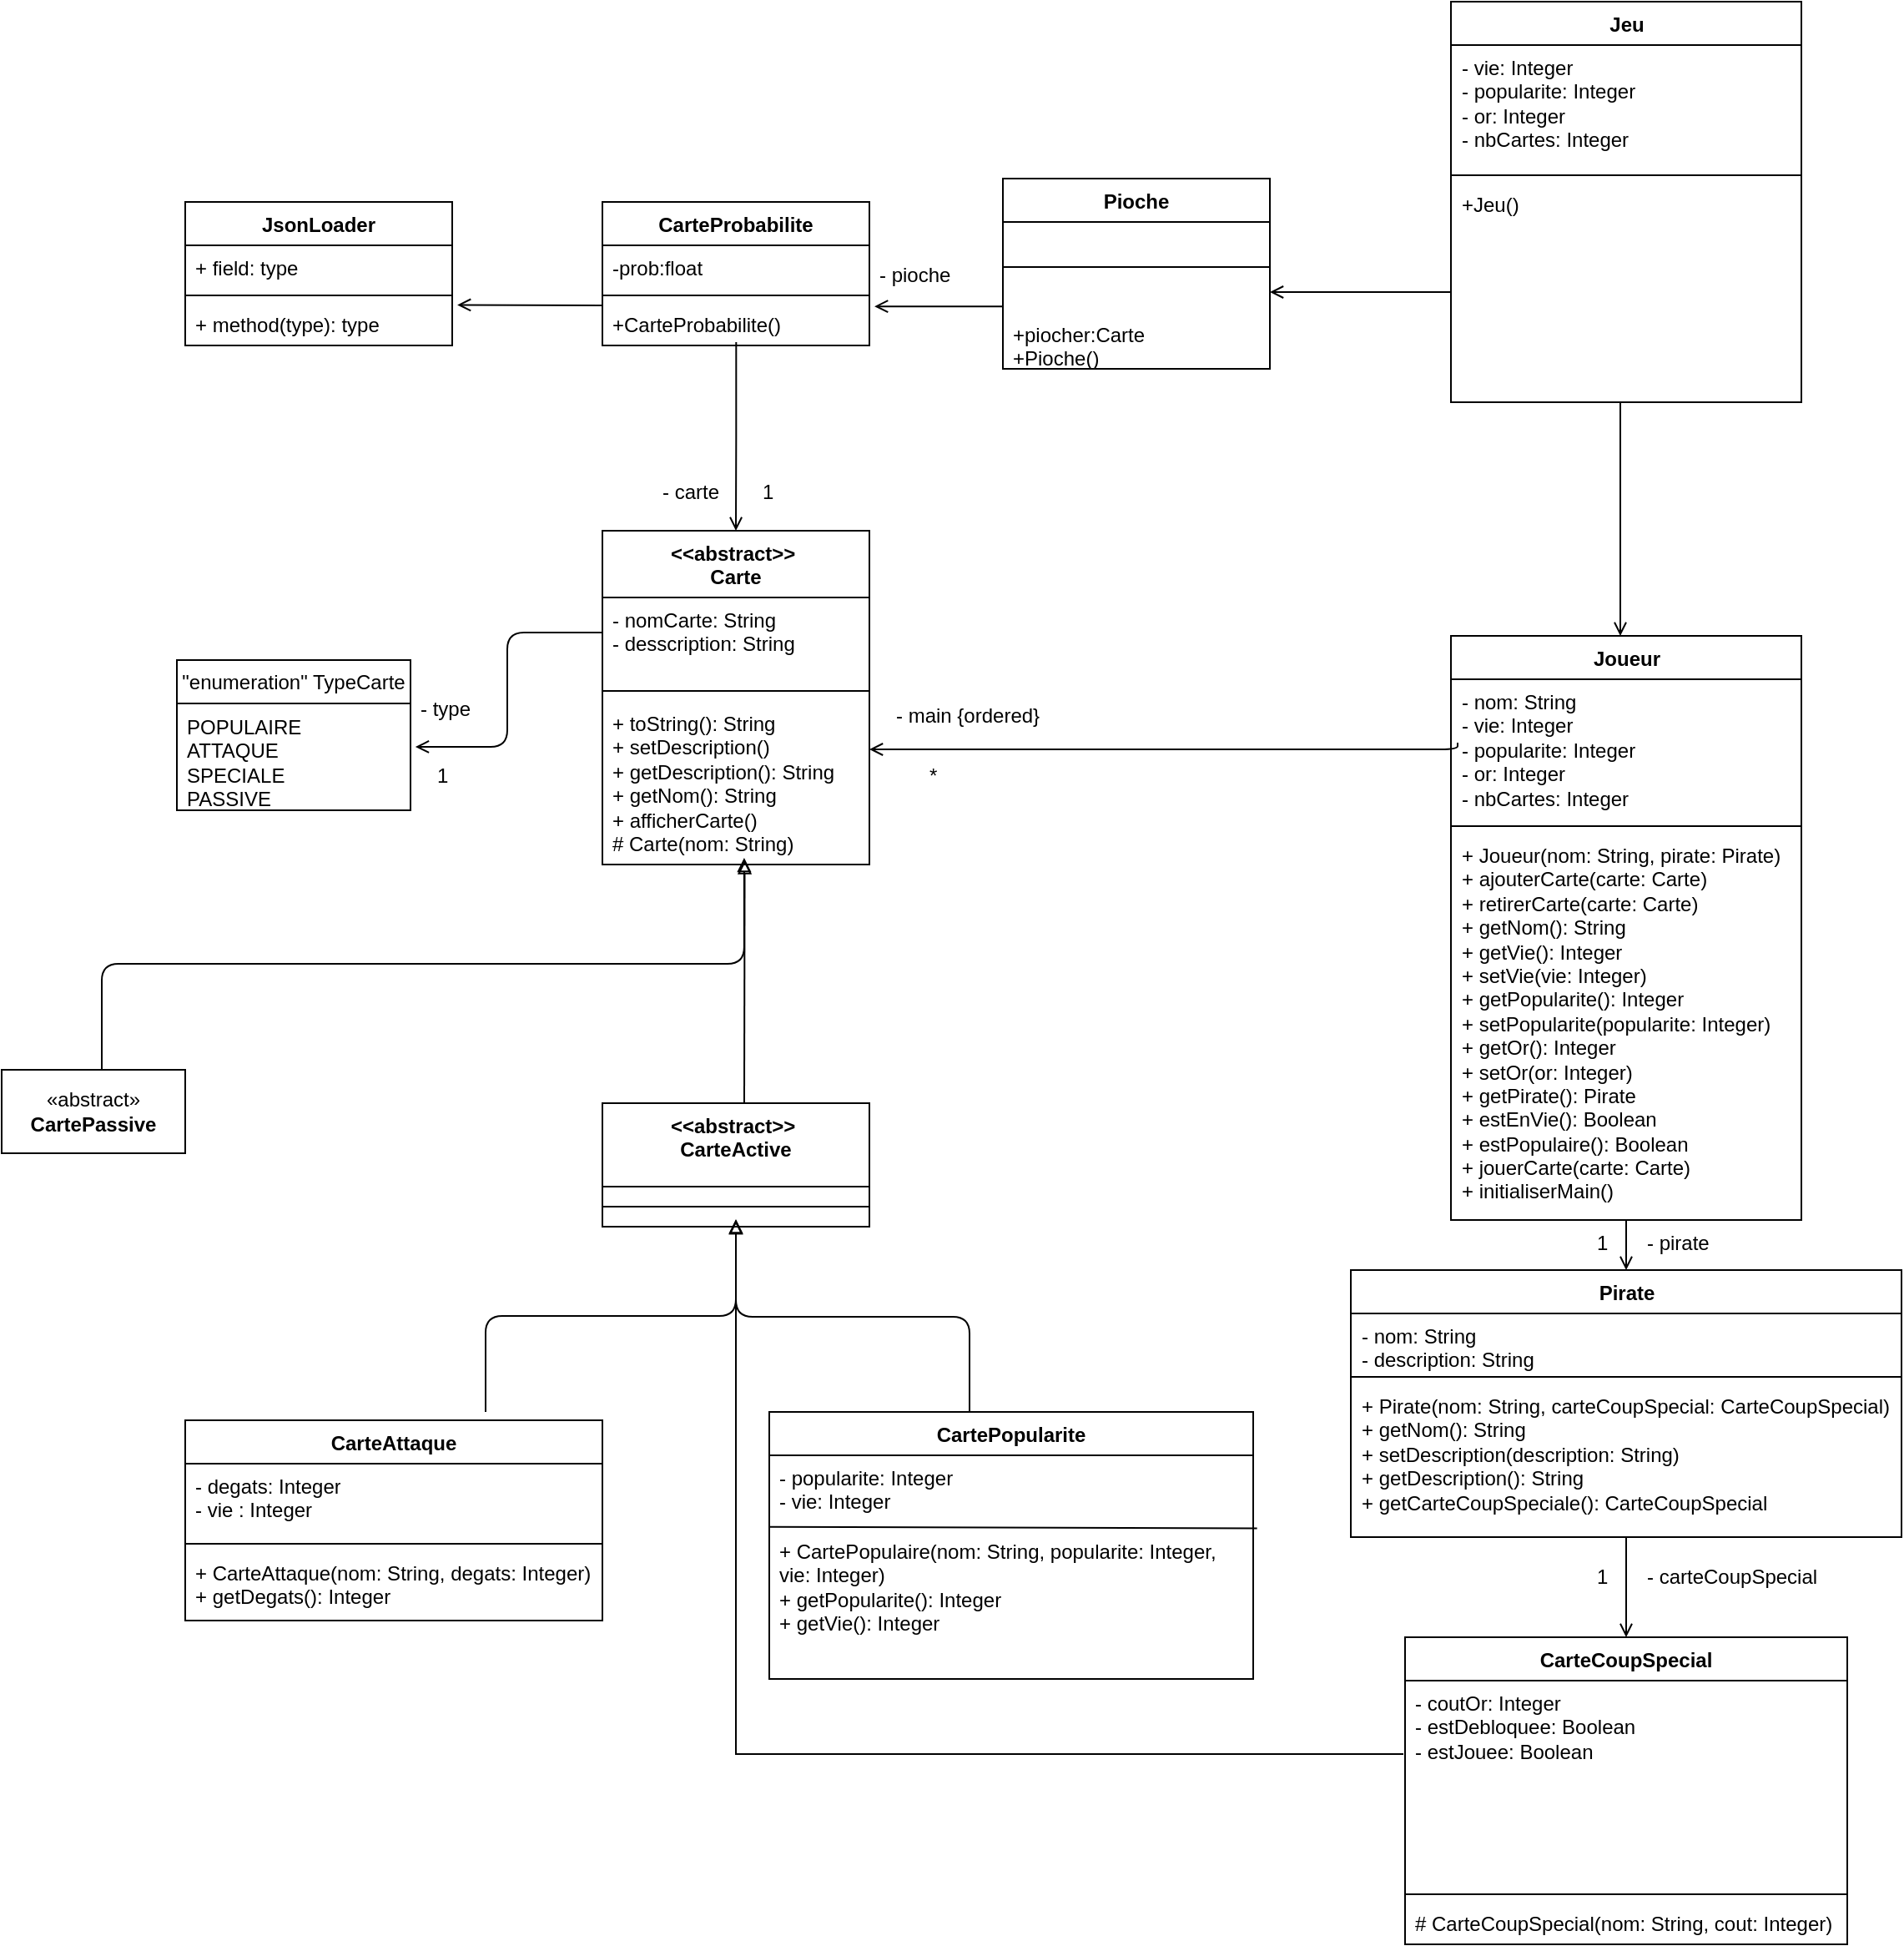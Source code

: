 <mxfile version="26.2.10">
  <diagram id="MUCnD-5GdALZmcKA7I_u" name="Page-1">
    <mxGraphModel dx="1415" dy="1837" grid="1" gridSize="10" guides="1" tooltips="1" connect="1" arrows="1" fold="1" page="1" pageScale="1" pageWidth="827" pageHeight="1169" math="0" shadow="0">
      <root>
        <mxCell id="0" />
        <mxCell id="1" parent="0" />
        <mxCell id="25" style="edgeStyle=elbowEdgeStyle;html=1;entryX=0.5;entryY=0;entryDx=0;entryDy=0;elbow=vertical;startArrow=block;startFill=0;endArrow=none;endFill=0;exitX=0.531;exitY=0.959;exitDx=0;exitDy=0;exitPerimeter=0;" parent="1" source="5" edge="1">
          <mxGeometry relative="1" as="geometry">
            <mxPoint x="355" y="170" as="sourcePoint" />
            <mxPoint x="-30" y="300" as="targetPoint" />
          </mxGeometry>
        </mxCell>
        <mxCell id="2" value="&amp;lt;&amp;lt;abstract&amp;gt;&amp;gt;&amp;nbsp;&lt;div&gt;&lt;span style=&quot;background-color: transparent; color: light-dark(rgb(0, 0, 0), rgb(255, 255, 255));&quot;&gt;Carte&lt;/span&gt;&lt;/div&gt;" style="swimlane;fontStyle=1;align=center;verticalAlign=top;childLayout=stackLayout;horizontal=1;startSize=40;horizontalStack=0;resizeParent=1;resizeParentMax=0;resizeLast=0;collapsible=1;marginBottom=0;whiteSpace=wrap;html=1;" parent="1" vertex="1">
          <mxGeometry x="270" y="-23" width="160" height="200" as="geometry">
            <mxRectangle x="270" y="10" width="70" height="30" as="alternateBounds" />
          </mxGeometry>
        </mxCell>
        <mxCell id="3" value="- nomCarte: String&lt;div&gt;- desscription: String&lt;/div&gt;" style="text;strokeColor=none;fillColor=none;align=left;verticalAlign=top;spacingLeft=4;spacingRight=4;overflow=hidden;rotatable=0;points=[[0,0.5],[1,0.5]];portConstraint=eastwest;whiteSpace=wrap;html=1;" parent="2" vertex="1">
          <mxGeometry y="40" width="160" height="50" as="geometry" />
        </mxCell>
        <mxCell id="4" value="" style="line;strokeWidth=1;fillColor=none;align=left;verticalAlign=middle;spacingTop=-1;spacingLeft=3;spacingRight=3;rotatable=0;labelPosition=right;points=[];portConstraint=eastwest;strokeColor=inherit;" parent="2" vertex="1">
          <mxGeometry y="90" width="160" height="12" as="geometry" />
        </mxCell>
        <mxCell id="5" value="+ toString(): String&lt;div&gt;+ setDescription()&lt;br&gt;+ getDescripti&lt;span style=&quot;background-color: transparent;&quot;&gt;on(): String&lt;/span&gt;&lt;/div&gt;&lt;div&gt;+ getNom(): String&lt;/div&gt;&lt;div&gt;+ afficherCarte()&lt;/div&gt;&lt;div&gt;# Carte(nom: String)&lt;/div&gt;" style="text;strokeColor=none;fillColor=none;align=left;verticalAlign=top;spacingLeft=4;spacingRight=4;overflow=hidden;rotatable=0;points=[[0,0.5],[1,0.5]];portConstraint=eastwest;whiteSpace=wrap;html=1;" parent="2" vertex="1">
          <mxGeometry y="102" width="160" height="98" as="geometry" />
        </mxCell>
        <mxCell id="41" style="edgeStyle=none;html=1;entryX=0.5;entryY=0;entryDx=0;entryDy=0;endArrow=open;endFill=0;" parent="1" source="7" target="11" edge="1">
          <mxGeometry relative="1" as="geometry" />
        </mxCell>
        <mxCell id="7" value="Joueur" style="swimlane;fontStyle=1;align=center;verticalAlign=top;childLayout=stackLayout;horizontal=1;startSize=26;horizontalStack=0;resizeParent=1;resizeParentMax=0;resizeLast=0;collapsible=1;marginBottom=0;whiteSpace=wrap;html=1;" parent="1" vertex="1">
          <mxGeometry x="778.5" y="40" width="210" height="350" as="geometry" />
        </mxCell>
        <mxCell id="8" value="&lt;div&gt;- nom: String&lt;/div&gt;- vie: Integer&lt;div&gt;- popularite: Integer&lt;/div&gt;&lt;div&gt;- or: Integer&lt;/div&gt;&lt;div&gt;- nbCartes: Integer&lt;/div&gt;" style="text;strokeColor=none;fillColor=none;align=left;verticalAlign=top;spacingLeft=4;spacingRight=4;overflow=hidden;rotatable=0;points=[[0,0.5],[1,0.5]];portConstraint=eastwest;whiteSpace=wrap;html=1;" parent="7" vertex="1">
          <mxGeometry y="26" width="210" height="84" as="geometry" />
        </mxCell>
        <mxCell id="9" value="" style="line;strokeWidth=1;fillColor=none;align=left;verticalAlign=middle;spacingTop=-1;spacingLeft=3;spacingRight=3;rotatable=0;labelPosition=right;points=[];portConstraint=eastwest;strokeColor=inherit;" parent="7" vertex="1">
          <mxGeometry y="110" width="210" height="8" as="geometry" />
        </mxCell>
        <mxCell id="10" value="+ Joueur(nom: String, pirate: Pirate)&lt;div&gt;+ ajouterCarte(carte: Carte)&lt;/div&gt;&lt;div&gt;+ retirerCarte(carte: Carte)&lt;/div&gt;&lt;div&gt;+ getNom(): String&lt;/div&gt;&lt;div&gt;+ getVie(): Integer&lt;/div&gt;&lt;div&gt;+ setVie(vie: Integer)&lt;/div&gt;&lt;div&gt;+ getPopularite(): Integer&lt;/div&gt;&lt;div&gt;+ setPopularite(popularite: Integer)&lt;/div&gt;&lt;div&gt;+ getOr(): Integer&lt;/div&gt;&lt;div&gt;+ setOr(or: Integer)&lt;/div&gt;&lt;div&gt;+ getPirate(): Pirate&lt;/div&gt;&lt;div&gt;+ estEnVie(): Boolean&lt;/div&gt;&lt;div&gt;+ estPopulaire(): Boolean&lt;/div&gt;&lt;div&gt;+ jouerCarte(carte: Carte)&lt;/div&gt;&lt;div&gt;+ initialiserMain()&lt;/div&gt;" style="text;strokeColor=none;fillColor=none;align=left;verticalAlign=top;spacingLeft=4;spacingRight=4;overflow=hidden;rotatable=0;points=[[0,0.5],[1,0.5]];portConstraint=eastwest;whiteSpace=wrap;html=1;" parent="7" vertex="1">
          <mxGeometry y="118" width="210" height="232" as="geometry" />
        </mxCell>
        <mxCell id="49" style="edgeStyle=none;html=1;endArrow=open;endFill=0;" parent="1" source="11" target="45" edge="1">
          <mxGeometry relative="1" as="geometry" />
        </mxCell>
        <mxCell id="11" value="Pirate" style="swimlane;fontStyle=1;align=center;verticalAlign=top;childLayout=stackLayout;horizontal=1;startSize=26;horizontalStack=0;resizeParent=1;resizeParentMax=0;resizeLast=0;collapsible=1;marginBottom=0;whiteSpace=wrap;html=1;" parent="1" vertex="1">
          <mxGeometry x="718.5" y="420" width="330" height="160" as="geometry" />
        </mxCell>
        <mxCell id="12" value="- nom: String&lt;div&gt;- description: String&lt;/div&gt;" style="text;strokeColor=none;fillColor=none;align=left;verticalAlign=top;spacingLeft=4;spacingRight=4;overflow=hidden;rotatable=0;points=[[0,0.5],[1,0.5]];portConstraint=eastwest;whiteSpace=wrap;html=1;" parent="11" vertex="1">
          <mxGeometry y="26" width="330" height="34" as="geometry" />
        </mxCell>
        <mxCell id="13" value="" style="line;strokeWidth=1;fillColor=none;align=left;verticalAlign=middle;spacingTop=-1;spacingLeft=3;spacingRight=3;rotatable=0;labelPosition=right;points=[];portConstraint=eastwest;strokeColor=inherit;" parent="11" vertex="1">
          <mxGeometry y="60" width="330" height="8" as="geometry" />
        </mxCell>
        <mxCell id="14" value="+ Pirate(nom: String, carteCoupSpecial: CarteCoupSpecial)&lt;div&gt;+ getNom(): String&lt;br&gt;+ setDescription(description: String)&lt;br&gt;+ getDescription(): String&lt;/div&gt;&lt;div&gt;+ getCarteCoupSpeciale(): CarteCoupSpecial&lt;/div&gt;&lt;div&gt;&lt;br&gt;&lt;/div&gt;" style="text;strokeColor=none;fillColor=none;align=left;verticalAlign=top;spacingLeft=4;spacingRight=4;overflow=hidden;rotatable=0;points=[[0,0.5],[1,0.5]];portConstraint=eastwest;whiteSpace=wrap;html=1;" parent="11" vertex="1">
          <mxGeometry y="68" width="330" height="92" as="geometry" />
        </mxCell>
        <mxCell id="16" value="«abstract»&lt;br&gt;&lt;b&gt;CartePassive&lt;/b&gt;" style="html=1;whiteSpace=wrap;" parent="1" vertex="1">
          <mxGeometry x="-90" y="300" width="110" height="50" as="geometry" />
        </mxCell>
        <mxCell id="18" value="&quot;enumeration&quot; TypeCarte" style="swimlane;fontStyle=0;childLayout=stackLayout;horizontal=1;startSize=26;fillColor=none;horizontalStack=0;resizeParent=1;resizeParentMax=0;resizeLast=0;collapsible=1;marginBottom=0;whiteSpace=wrap;html=1;" parent="1" vertex="1">
          <mxGeometry x="15" y="54.5" width="140" height="90" as="geometry" />
        </mxCell>
        <mxCell id="21" value="POPULAIRE&lt;br&gt;ATTAQUE&lt;div&gt;SPECIALE&lt;/div&gt;&lt;div&gt;PASSIVE&lt;/div&gt;" style="text;strokeColor=none;fillColor=none;align=left;verticalAlign=top;spacingLeft=4;spacingRight=4;overflow=hidden;rotatable=0;points=[[0,0.5],[1,0.5]];portConstraint=eastwest;whiteSpace=wrap;html=1;" parent="18" vertex="1">
          <mxGeometry y="26" width="140" height="64" as="geometry" />
        </mxCell>
        <mxCell id="22" style="edgeStyle=orthogonalEdgeStyle;html=1;entryX=1.021;entryY=0.406;entryDx=0;entryDy=0;entryPerimeter=0;endArrow=open;endFill=0;" parent="1" source="3" target="21" edge="1">
          <mxGeometry relative="1" as="geometry">
            <Array as="points">
              <mxPoint x="213" y="38" />
              <mxPoint x="213" y="107" />
            </Array>
          </mxGeometry>
        </mxCell>
        <mxCell id="23" value="- type" style="text;strokeColor=none;fillColor=none;align=left;verticalAlign=top;spacingLeft=4;spacingRight=4;overflow=hidden;rotatable=0;points=[[0,0.5],[1,0.5]];portConstraint=eastwest;whiteSpace=wrap;html=1;" parent="1" vertex="1">
          <mxGeometry x="155" y="70" width="100" height="26" as="geometry" />
        </mxCell>
        <mxCell id="33" style="edgeStyle=elbowEdgeStyle;html=1;entryX=0.5;entryY=1;entryDx=0;entryDy=0;elbow=vertical;endArrow=block;endFill=0;" parent="1" edge="1">
          <mxGeometry relative="1" as="geometry">
            <mxPoint x="200" y="505" as="sourcePoint" />
            <mxPoint x="350" y="389.5" as="targetPoint" />
          </mxGeometry>
        </mxCell>
        <mxCell id="29" value="CarteAttaque" style="swimlane;fontStyle=1;align=center;verticalAlign=top;childLayout=stackLayout;horizontal=1;startSize=26;horizontalStack=0;resizeParent=1;resizeParentMax=0;resizeLast=0;collapsible=1;marginBottom=0;whiteSpace=wrap;html=1;" parent="1" vertex="1">
          <mxGeometry x="20" y="510" width="250" height="120" as="geometry" />
        </mxCell>
        <mxCell id="30" value="&lt;div&gt;- degats: Integer&lt;br&gt;- vie : Integer&lt;/div&gt;" style="text;strokeColor=none;fillColor=none;align=left;verticalAlign=top;spacingLeft=4;spacingRight=4;overflow=hidden;rotatable=0;points=[[0,0.5],[1,0.5]];portConstraint=eastwest;whiteSpace=wrap;html=1;" parent="29" vertex="1">
          <mxGeometry y="26" width="250" height="44" as="geometry" />
        </mxCell>
        <mxCell id="31" value="" style="line;strokeWidth=1;fillColor=none;align=left;verticalAlign=middle;spacingTop=-1;spacingLeft=3;spacingRight=3;rotatable=0;labelPosition=right;points=[];portConstraint=eastwest;strokeColor=inherit;" parent="29" vertex="1">
          <mxGeometry y="70" width="250" height="8" as="geometry" />
        </mxCell>
        <mxCell id="32" value="+ CarteAttaque(nom: String, degats: Integer)&lt;br&gt;+ getDegats(): Integer" style="text;strokeColor=none;fillColor=none;align=left;verticalAlign=top;spacingLeft=4;spacingRight=4;overflow=hidden;rotatable=0;points=[[0,0.5],[1,0.5]];portConstraint=eastwest;whiteSpace=wrap;html=1;" parent="29" vertex="1">
          <mxGeometry y="78" width="250" height="42" as="geometry" />
        </mxCell>
        <mxCell id="34" value="CartePopularite" style="swimlane;fontStyle=1;align=center;verticalAlign=top;childLayout=stackLayout;horizontal=1;startSize=26;horizontalStack=0;resizeParent=1;resizeParentMax=0;resizeLast=0;collapsible=1;marginBottom=0;whiteSpace=wrap;html=1;" parent="1" vertex="1">
          <mxGeometry x="370" y="505" width="290" height="160" as="geometry" />
        </mxCell>
        <mxCell id="35" value="- popularite: Integer&lt;br&gt;- vie: Integer" style="text;strokeColor=none;fillColor=none;align=left;verticalAlign=top;spacingLeft=4;spacingRight=4;overflow=hidden;rotatable=0;points=[[0,0.5],[1,0.5]];portConstraint=eastwest;whiteSpace=wrap;html=1;" parent="34" vertex="1">
          <mxGeometry y="26" width="290" height="44" as="geometry" />
        </mxCell>
        <mxCell id="NdFlnT58qj-WTWeyRmvI-71" value="" style="endArrow=none;html=1;rounded=0;entryX=1.008;entryY=-0.003;entryDx=0;entryDy=0;entryPerimeter=0;" parent="34" target="37" edge="1">
          <mxGeometry width="50" height="50" relative="1" as="geometry">
            <mxPoint y="68.82" as="sourcePoint" />
            <mxPoint x="340" y="68.82" as="targetPoint" />
          </mxGeometry>
        </mxCell>
        <mxCell id="36" value="" style="line;strokeWidth=1;fillColor=none;align=left;verticalAlign=middle;spacingTop=-1;spacingLeft=3;spacingRight=3;rotatable=0;labelPosition=right;points=[];portConstraint=eastwest;strokeColor=inherit;" parent="34" vertex="1">
          <mxGeometry y="70" width="290" as="geometry" />
        </mxCell>
        <mxCell id="37" value="+ CartePopulaire(nom: String, popularite: Integer, vie: Integer)&lt;br&gt;+ getPopularite(): Integer&lt;br&gt;+ getVie(): Integer" style="text;strokeColor=none;fillColor=none;align=left;verticalAlign=top;spacingLeft=4;spacingRight=4;overflow=hidden;rotatable=0;points=[[0,0.5],[1,0.5]];portConstraint=eastwest;whiteSpace=wrap;html=1;" parent="34" vertex="1">
          <mxGeometry y="70" width="290" height="90" as="geometry" />
        </mxCell>
        <mxCell id="39" style="edgeStyle=elbowEdgeStyle;html=1;endArrow=open;endFill=0;elbow=vertical;exitX=0;exitY=0.5;exitDx=0;exitDy=0;" parent="1" target="5" edge="1">
          <mxGeometry relative="1" as="geometry">
            <mxPoint x="782.5" y="104" as="sourcePoint" />
            <mxPoint x="434.64" y="98.696" as="targetPoint" />
            <Array as="points">
              <mxPoint x="614" y="108" />
            </Array>
          </mxGeometry>
        </mxCell>
        <mxCell id="40" value="- main {ordered}" style="text;strokeColor=none;fillColor=none;align=left;verticalAlign=top;spacingLeft=4;spacingRight=4;overflow=hidden;rotatable=0;points=[[0,0.5],[1,0.5]];portConstraint=eastwest;whiteSpace=wrap;html=1;" parent="1" vertex="1">
          <mxGeometry x="440" y="74" width="100" height="26" as="geometry" />
        </mxCell>
        <mxCell id="44" value="- pirate" style="text;strokeColor=none;fillColor=none;align=left;verticalAlign=top;spacingLeft=4;spacingRight=4;overflow=hidden;rotatable=0;points=[[0,0.5],[1,0.5]];portConstraint=eastwest;whiteSpace=wrap;html=1;" parent="1" vertex="1">
          <mxGeometry x="890" y="390" width="63" height="26" as="geometry" />
        </mxCell>
        <mxCell id="45" value="CarteCoupSpecial" style="swimlane;fontStyle=1;align=center;verticalAlign=top;childLayout=stackLayout;horizontal=1;startSize=26;horizontalStack=0;resizeParent=1;resizeParentMax=0;resizeLast=0;collapsible=1;marginBottom=0;whiteSpace=wrap;html=1;" parent="1" vertex="1">
          <mxGeometry x="751" y="640" width="265" height="184" as="geometry" />
        </mxCell>
        <mxCell id="46" value="- coutOr: Integer&lt;div&gt;- estDebloquee: Boolean&lt;br&gt;- estJouee: Boolean&lt;/div&gt;" style="text;strokeColor=none;fillColor=none;align=left;verticalAlign=top;spacingLeft=4;spacingRight=4;overflow=hidden;rotatable=0;points=[[0,0.5],[1,0.5]];portConstraint=eastwest;whiteSpace=wrap;html=1;" parent="45" vertex="1">
          <mxGeometry y="26" width="265" height="124" as="geometry" />
        </mxCell>
        <mxCell id="47" value="" style="line;strokeWidth=1;fillColor=none;align=left;verticalAlign=middle;spacingTop=-1;spacingLeft=3;spacingRight=3;rotatable=0;labelPosition=right;points=[];portConstraint=eastwest;strokeColor=inherit;" parent="45" vertex="1">
          <mxGeometry y="150" width="265" height="8" as="geometry" />
        </mxCell>
        <mxCell id="48" value="# CarteCoupSpecial(nom: String, cout: Integer)" style="text;strokeColor=none;fillColor=none;align=left;verticalAlign=top;spacingLeft=4;spacingRight=4;overflow=hidden;rotatable=0;points=[[0,0.5],[1,0.5]];portConstraint=eastwest;whiteSpace=wrap;html=1;" parent="45" vertex="1">
          <mxGeometry y="158" width="265" height="26" as="geometry" />
        </mxCell>
        <mxCell id="50" value="- carteCoupSpecial" style="text;strokeColor=none;fillColor=none;align=left;verticalAlign=top;spacingLeft=4;spacingRight=4;overflow=hidden;rotatable=0;points=[[0,0.5],[1,0.5]];portConstraint=eastwest;whiteSpace=wrap;html=1;" parent="1" vertex="1">
          <mxGeometry x="890" y="590" width="113" height="26" as="geometry" />
        </mxCell>
        <mxCell id="NdFlnT58qj-WTWeyRmvI-62" value="&amp;lt;&amp;lt;abstract&amp;gt;&amp;gt;&amp;nbsp;&lt;div&gt;CarteActive&lt;div&gt;&lt;br&gt;&lt;/div&gt;&lt;/div&gt;" style="swimlane;fontStyle=1;align=center;verticalAlign=top;childLayout=stackLayout;horizontal=1;startSize=50;horizontalStack=0;resizeParent=1;resizeParentMax=0;resizeLast=0;collapsible=1;marginBottom=0;whiteSpace=wrap;html=1;" parent="1" vertex="1">
          <mxGeometry x="270" y="320" width="160" height="74" as="geometry" />
        </mxCell>
        <mxCell id="NdFlnT58qj-WTWeyRmvI-64" value="" style="line;strokeWidth=1;fillColor=none;align=left;verticalAlign=middle;spacingTop=-1;spacingLeft=3;spacingRight=3;rotatable=0;labelPosition=right;points=[];portConstraint=eastwest;strokeColor=inherit;" parent="NdFlnT58qj-WTWeyRmvI-62" vertex="1">
          <mxGeometry y="50" width="160" height="24" as="geometry" />
        </mxCell>
        <mxCell id="NdFlnT58qj-WTWeyRmvI-77" style="edgeStyle=elbowEdgeStyle;html=1;elbow=vertical;endArrow=block;endFill=0;" parent="1" edge="1">
          <mxGeometry relative="1" as="geometry">
            <mxPoint x="490" y="505.5" as="sourcePoint" />
            <mxPoint x="350" y="390" as="targetPoint" />
          </mxGeometry>
        </mxCell>
        <mxCell id="NdFlnT58qj-WTWeyRmvI-78" value="1" style="text;strokeColor=none;fillColor=none;align=left;verticalAlign=top;spacingLeft=4;spacingRight=4;overflow=hidden;rotatable=0;points=[[0,0.5],[1,0.5]];portConstraint=eastwest;whiteSpace=wrap;html=1;" parent="1" vertex="1">
          <mxGeometry x="860" y="390" width="20" height="26" as="geometry" />
        </mxCell>
        <mxCell id="NdFlnT58qj-WTWeyRmvI-79" value="1" style="text;strokeColor=none;fillColor=none;align=left;verticalAlign=top;spacingLeft=4;spacingRight=4;overflow=hidden;rotatable=0;points=[[0,0.5],[1,0.5]];portConstraint=eastwest;whiteSpace=wrap;html=1;" parent="1" vertex="1">
          <mxGeometry x="860" y="590" width="20" height="26" as="geometry" />
        </mxCell>
        <mxCell id="NdFlnT58qj-WTWeyRmvI-84" style="edgeStyle=none;html=1;endArrow=block;endFill=0;entryX=0.533;entryY=0.972;entryDx=0;entryDy=0;entryPerimeter=0;" parent="1" target="5" edge="1">
          <mxGeometry relative="1" as="geometry">
            <mxPoint x="355" y="320" as="sourcePoint" />
            <mxPoint x="354" y="190" as="targetPoint" />
          </mxGeometry>
        </mxCell>
        <mxCell id="NdFlnT58qj-WTWeyRmvI-85" value="" style="endArrow=block;html=1;rounded=0;edgeStyle=elbowEdgeStyle;endFill=0;elbow=vertical;" parent="1" edge="1">
          <mxGeometry width="50" height="50" relative="1" as="geometry">
            <mxPoint x="750" y="710" as="sourcePoint" />
            <mxPoint x="350" y="390" as="targetPoint" />
            <Array as="points">
              <mxPoint x="500" y="710" />
            </Array>
          </mxGeometry>
        </mxCell>
        <mxCell id="NdFlnT58qj-WTWeyRmvI-86" value="*" style="text;strokeColor=none;fillColor=none;align=left;verticalAlign=top;spacingLeft=4;spacingRight=4;overflow=hidden;rotatable=0;points=[[0,0.5],[1,0.5]];portConstraint=eastwest;whiteSpace=wrap;html=1;" parent="1" vertex="1">
          <mxGeometry x="460" y="110" width="20" height="26" as="geometry" />
        </mxCell>
        <mxCell id="NdFlnT58qj-WTWeyRmvI-87" value="1" style="text;strokeColor=none;fillColor=none;align=left;verticalAlign=top;spacingLeft=4;spacingRight=4;overflow=hidden;rotatable=0;points=[[0,0.5],[1,0.5]];portConstraint=eastwest;whiteSpace=wrap;html=1;" parent="1" vertex="1">
          <mxGeometry x="165" y="110" width="35" height="26" as="geometry" />
        </mxCell>
        <mxCell id="NdFlnT58qj-WTWeyRmvI-88" value="Pioche" style="swimlane;fontStyle=1;align=center;verticalAlign=top;childLayout=stackLayout;horizontal=1;startSize=26;horizontalStack=0;resizeParent=1;resizeParentMax=0;resizeLast=0;collapsible=1;marginBottom=0;whiteSpace=wrap;html=1;" parent="1" vertex="1">
          <mxGeometry x="510" y="-234" width="160" height="114" as="geometry" />
        </mxCell>
        <mxCell id="NdFlnT58qj-WTWeyRmvI-90" value="" style="line;strokeWidth=1;fillColor=none;align=left;verticalAlign=middle;spacingTop=-1;spacingLeft=3;spacingRight=3;rotatable=0;labelPosition=right;points=[];portConstraint=eastwest;strokeColor=inherit;" parent="NdFlnT58qj-WTWeyRmvI-88" vertex="1">
          <mxGeometry y="26" width="160" height="54" as="geometry" />
        </mxCell>
        <mxCell id="NdFlnT58qj-WTWeyRmvI-96" value="+piocher:Carte&lt;div&gt;+Pioche()&lt;br&gt;&lt;div&gt;&lt;br&gt;&lt;/div&gt;&lt;/div&gt;" style="text;strokeColor=none;fillColor=none;align=left;verticalAlign=top;spacingLeft=4;spacingRight=4;overflow=hidden;rotatable=0;points=[[0,0.5],[1,0.5]];portConstraint=eastwest;whiteSpace=wrap;html=1;" parent="NdFlnT58qj-WTWeyRmvI-88" vertex="1">
          <mxGeometry y="80" width="160" height="34" as="geometry" />
        </mxCell>
        <mxCell id="NdFlnT58qj-WTWeyRmvI-101" value="Jeu&lt;div&gt;&lt;br&gt;&lt;/div&gt;" style="swimlane;fontStyle=1;align=center;verticalAlign=top;childLayout=stackLayout;horizontal=1;startSize=26;horizontalStack=0;resizeParent=1;resizeParentMax=0;resizeLast=0;collapsible=1;marginBottom=0;whiteSpace=wrap;html=1;" parent="1" vertex="1">
          <mxGeometry x="778.5" y="-340" width="210" height="240" as="geometry" />
        </mxCell>
        <mxCell id="NdFlnT58qj-WTWeyRmvI-102" value="- vie: Integer&lt;div&gt;- popularite: Integer&lt;/div&gt;&lt;div&gt;- or: Integer&lt;/div&gt;&lt;div&gt;- nbCartes: Integer&lt;/div&gt;" style="text;strokeColor=none;fillColor=none;align=left;verticalAlign=top;spacingLeft=4;spacingRight=4;overflow=hidden;rotatable=0;points=[[0,0.5],[1,0.5]];portConstraint=eastwest;whiteSpace=wrap;html=1;" parent="NdFlnT58qj-WTWeyRmvI-101" vertex="1">
          <mxGeometry y="26" width="210" height="74" as="geometry" />
        </mxCell>
        <mxCell id="NdFlnT58qj-WTWeyRmvI-103" value="" style="line;strokeWidth=1;fillColor=none;align=left;verticalAlign=middle;spacingTop=-1;spacingLeft=3;spacingRight=3;rotatable=0;labelPosition=right;points=[];portConstraint=eastwest;strokeColor=inherit;" parent="NdFlnT58qj-WTWeyRmvI-101" vertex="1">
          <mxGeometry y="100" width="210" height="8" as="geometry" />
        </mxCell>
        <mxCell id="NdFlnT58qj-WTWeyRmvI-104" value="+Jeu()" style="text;strokeColor=none;fillColor=none;align=left;verticalAlign=top;spacingLeft=4;spacingRight=4;overflow=hidden;rotatable=0;points=[[0,0.5],[1,0.5]];portConstraint=eastwest;whiteSpace=wrap;html=1;" parent="NdFlnT58qj-WTWeyRmvI-101" vertex="1">
          <mxGeometry y="108" width="210" height="132" as="geometry" />
        </mxCell>
        <mxCell id="NdFlnT58qj-WTWeyRmvI-105" value="" style="endArrow=open;html=1;rounded=0;edgeStyle=elbowEdgeStyle;elbow=vertical;endFill=0;" parent="1" edge="1">
          <mxGeometry width="50" height="50" relative="1" as="geometry">
            <mxPoint x="880" y="-100" as="sourcePoint" />
            <mxPoint x="880.0" y="40" as="targetPoint" />
          </mxGeometry>
        </mxCell>
        <mxCell id="NdFlnT58qj-WTWeyRmvI-109" value="CarteProbabilite" style="swimlane;fontStyle=1;align=center;verticalAlign=top;childLayout=stackLayout;horizontal=1;startSize=26;horizontalStack=0;resizeParent=1;resizeParentMax=0;resizeLast=0;collapsible=1;marginBottom=0;whiteSpace=wrap;html=1;" parent="1" vertex="1">
          <mxGeometry x="270" y="-220" width="160" height="86" as="geometry" />
        </mxCell>
        <mxCell id="NdFlnT58qj-WTWeyRmvI-110" value="-prob:float&lt;div&gt;&lt;br&gt;&lt;/div&gt;" style="text;strokeColor=none;fillColor=none;align=left;verticalAlign=top;spacingLeft=4;spacingRight=4;overflow=hidden;rotatable=0;points=[[0,0.5],[1,0.5]];portConstraint=eastwest;whiteSpace=wrap;html=1;" parent="NdFlnT58qj-WTWeyRmvI-109" vertex="1">
          <mxGeometry y="26" width="160" height="26" as="geometry" />
        </mxCell>
        <mxCell id="NdFlnT58qj-WTWeyRmvI-111" value="" style="line;strokeWidth=1;fillColor=none;align=left;verticalAlign=middle;spacingTop=-1;spacingLeft=3;spacingRight=3;rotatable=0;labelPosition=right;points=[];portConstraint=eastwest;strokeColor=inherit;" parent="NdFlnT58qj-WTWeyRmvI-109" vertex="1">
          <mxGeometry y="52" width="160" height="8" as="geometry" />
        </mxCell>
        <mxCell id="NdFlnT58qj-WTWeyRmvI-112" value="+CarteProbabilite()&lt;div&gt;&lt;br&gt;&lt;/div&gt;" style="text;strokeColor=none;fillColor=none;align=left;verticalAlign=top;spacingLeft=4;spacingRight=4;overflow=hidden;rotatable=0;points=[[0,0.5],[1,0.5]];portConstraint=eastwest;whiteSpace=wrap;html=1;" parent="NdFlnT58qj-WTWeyRmvI-109" vertex="1">
          <mxGeometry y="60" width="160" height="26" as="geometry" />
        </mxCell>
        <mxCell id="NdFlnT58qj-WTWeyRmvI-113" value="" style="endArrow=open;html=1;rounded=0;entryX=0.5;entryY=0;entryDx=0;entryDy=0;edgeStyle=elbowEdgeStyle;elbow=vertical;endFill=0;exitX=0.501;exitY=0.923;exitDx=0;exitDy=0;exitPerimeter=0;" parent="1" source="NdFlnT58qj-WTWeyRmvI-112" target="2" edge="1">
          <mxGeometry width="50" height="50" relative="1" as="geometry">
            <mxPoint x="350" y="-129" as="sourcePoint" />
            <mxPoint x="400" y="-110" as="targetPoint" />
          </mxGeometry>
        </mxCell>
        <mxCell id="NdFlnT58qj-WTWeyRmvI-114" value="JsonLoader" style="swimlane;fontStyle=1;align=center;verticalAlign=top;childLayout=stackLayout;horizontal=1;startSize=26;horizontalStack=0;resizeParent=1;resizeParentMax=0;resizeLast=0;collapsible=1;marginBottom=0;whiteSpace=wrap;html=1;" parent="1" vertex="1">
          <mxGeometry x="20" y="-220" width="160" height="86" as="geometry" />
        </mxCell>
        <mxCell id="NdFlnT58qj-WTWeyRmvI-115" value="+ field: type" style="text;strokeColor=none;fillColor=none;align=left;verticalAlign=top;spacingLeft=4;spacingRight=4;overflow=hidden;rotatable=0;points=[[0,0.5],[1,0.5]];portConstraint=eastwest;whiteSpace=wrap;html=1;" parent="NdFlnT58qj-WTWeyRmvI-114" vertex="1">
          <mxGeometry y="26" width="160" height="26" as="geometry" />
        </mxCell>
        <mxCell id="NdFlnT58qj-WTWeyRmvI-116" value="" style="line;strokeWidth=1;fillColor=none;align=left;verticalAlign=middle;spacingTop=-1;spacingLeft=3;spacingRight=3;rotatable=0;labelPosition=right;points=[];portConstraint=eastwest;strokeColor=inherit;" parent="NdFlnT58qj-WTWeyRmvI-114" vertex="1">
          <mxGeometry y="52" width="160" height="8" as="geometry" />
        </mxCell>
        <mxCell id="NdFlnT58qj-WTWeyRmvI-117" value="+ method(type): type" style="text;strokeColor=none;fillColor=none;align=left;verticalAlign=top;spacingLeft=4;spacingRight=4;overflow=hidden;rotatable=0;points=[[0,0.5],[1,0.5]];portConstraint=eastwest;whiteSpace=wrap;html=1;" parent="NdFlnT58qj-WTWeyRmvI-114" vertex="1">
          <mxGeometry y="60" width="160" height="26" as="geometry" />
        </mxCell>
        <mxCell id="NdFlnT58qj-WTWeyRmvI-118" value="" style="endArrow=open;html=1;rounded=0;exitX=0;exitY=0;exitDx=0;exitDy=0;exitPerimeter=0;entryX=1.019;entryY=-0.011;entryDx=0;entryDy=0;entryPerimeter=0;endFill=0;" parent="1" edge="1">
          <mxGeometry width="50" height="50" relative="1" as="geometry">
            <mxPoint x="270" y="-158" as="sourcePoint" />
            <mxPoint x="183.04" y="-158.286" as="targetPoint" />
          </mxGeometry>
        </mxCell>
        <mxCell id="NdFlnT58qj-WTWeyRmvI-119" value="" style="endArrow=open;html=1;rounded=0;exitX=0.001;exitY=-0.101;exitDx=0;exitDy=0;exitPerimeter=0;entryX=1.019;entryY=0.099;entryDx=0;entryDy=0;entryPerimeter=0;endFill=0;" parent="1" source="NdFlnT58qj-WTWeyRmvI-96" target="NdFlnT58qj-WTWeyRmvI-112" edge="1">
          <mxGeometry width="50" height="50" relative="1" as="geometry">
            <mxPoint x="440" y="-60" as="sourcePoint" />
            <mxPoint x="490" y="-110" as="targetPoint" />
          </mxGeometry>
        </mxCell>
        <mxCell id="NdFlnT58qj-WTWeyRmvI-120" value="" style="endArrow=open;html=1;rounded=0;exitX=0;exitY=0.5;exitDx=0;exitDy=0;endFill=0;" parent="1" source="NdFlnT58qj-WTWeyRmvI-104" edge="1">
          <mxGeometry width="50" height="50" relative="1" as="geometry">
            <mxPoint x="720" y="-60" as="sourcePoint" />
            <mxPoint x="670" y="-166" as="targetPoint" />
          </mxGeometry>
        </mxCell>
        <mxCell id="NdFlnT58qj-WTWeyRmvI-121" value="- carte&lt;div&gt;&lt;br&gt;&lt;/div&gt;" style="text;strokeColor=none;fillColor=none;align=left;verticalAlign=top;spacingLeft=4;spacingRight=4;overflow=hidden;rotatable=0;points=[[0,0.5],[1,0.5]];portConstraint=eastwest;whiteSpace=wrap;html=1;" parent="1" vertex="1">
          <mxGeometry x="300" y="-60" width="60" height="26" as="geometry" />
        </mxCell>
        <mxCell id="NdFlnT58qj-WTWeyRmvI-122" value="&lt;div&gt;1&lt;/div&gt;" style="text;strokeColor=none;fillColor=none;align=left;verticalAlign=top;spacingLeft=4;spacingRight=4;overflow=hidden;rotatable=0;points=[[0,0.5],[1,0.5]];portConstraint=eastwest;whiteSpace=wrap;html=1;" parent="1" vertex="1">
          <mxGeometry x="360" y="-60" width="60" height="26" as="geometry" />
        </mxCell>
        <mxCell id="NdFlnT58qj-WTWeyRmvI-123" value="- pioche" style="text;strokeColor=none;fillColor=none;align=left;verticalAlign=top;spacingLeft=4;spacingRight=4;overflow=hidden;rotatable=0;points=[[0,0.5],[1,0.5]];portConstraint=eastwest;whiteSpace=wrap;html=1;" parent="1" vertex="1">
          <mxGeometry x="430" y="-190" width="60" height="26" as="geometry" />
        </mxCell>
      </root>
    </mxGraphModel>
  </diagram>
</mxfile>
